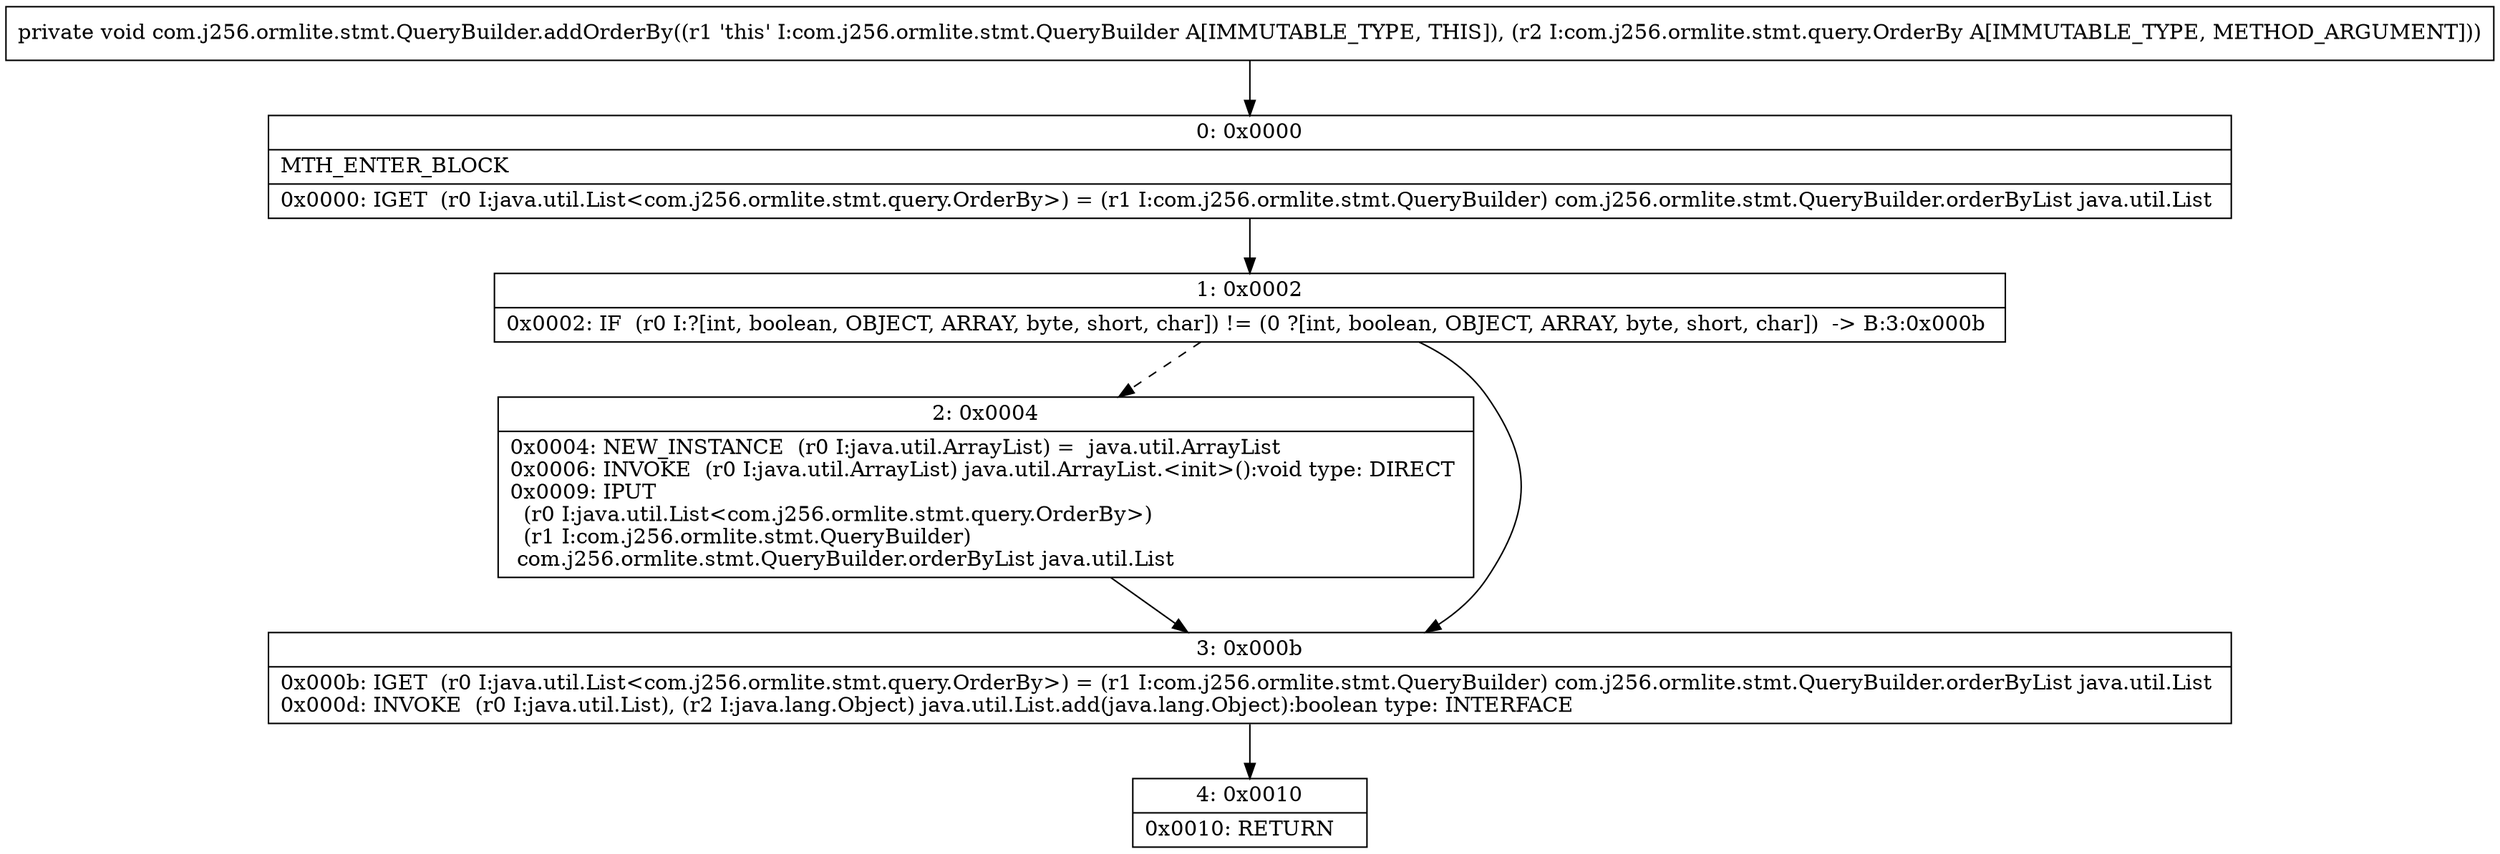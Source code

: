 digraph "CFG forcom.j256.ormlite.stmt.QueryBuilder.addOrderBy(Lcom\/j256\/ormlite\/stmt\/query\/OrderBy;)V" {
Node_0 [shape=record,label="{0\:\ 0x0000|MTH_ENTER_BLOCK\l|0x0000: IGET  (r0 I:java.util.List\<com.j256.ormlite.stmt.query.OrderBy\>) = (r1 I:com.j256.ormlite.stmt.QueryBuilder) com.j256.ormlite.stmt.QueryBuilder.orderByList java.util.List \l}"];
Node_1 [shape=record,label="{1\:\ 0x0002|0x0002: IF  (r0 I:?[int, boolean, OBJECT, ARRAY, byte, short, char]) != (0 ?[int, boolean, OBJECT, ARRAY, byte, short, char])  \-\> B:3:0x000b \l}"];
Node_2 [shape=record,label="{2\:\ 0x0004|0x0004: NEW_INSTANCE  (r0 I:java.util.ArrayList) =  java.util.ArrayList \l0x0006: INVOKE  (r0 I:java.util.ArrayList) java.util.ArrayList.\<init\>():void type: DIRECT \l0x0009: IPUT  \l  (r0 I:java.util.List\<com.j256.ormlite.stmt.query.OrderBy\>)\l  (r1 I:com.j256.ormlite.stmt.QueryBuilder)\l com.j256.ormlite.stmt.QueryBuilder.orderByList java.util.List \l}"];
Node_3 [shape=record,label="{3\:\ 0x000b|0x000b: IGET  (r0 I:java.util.List\<com.j256.ormlite.stmt.query.OrderBy\>) = (r1 I:com.j256.ormlite.stmt.QueryBuilder) com.j256.ormlite.stmt.QueryBuilder.orderByList java.util.List \l0x000d: INVOKE  (r0 I:java.util.List), (r2 I:java.lang.Object) java.util.List.add(java.lang.Object):boolean type: INTERFACE \l}"];
Node_4 [shape=record,label="{4\:\ 0x0010|0x0010: RETURN   \l}"];
MethodNode[shape=record,label="{private void com.j256.ormlite.stmt.QueryBuilder.addOrderBy((r1 'this' I:com.j256.ormlite.stmt.QueryBuilder A[IMMUTABLE_TYPE, THIS]), (r2 I:com.j256.ormlite.stmt.query.OrderBy A[IMMUTABLE_TYPE, METHOD_ARGUMENT])) }"];
MethodNode -> Node_0;
Node_0 -> Node_1;
Node_1 -> Node_2[style=dashed];
Node_1 -> Node_3;
Node_2 -> Node_3;
Node_3 -> Node_4;
}

